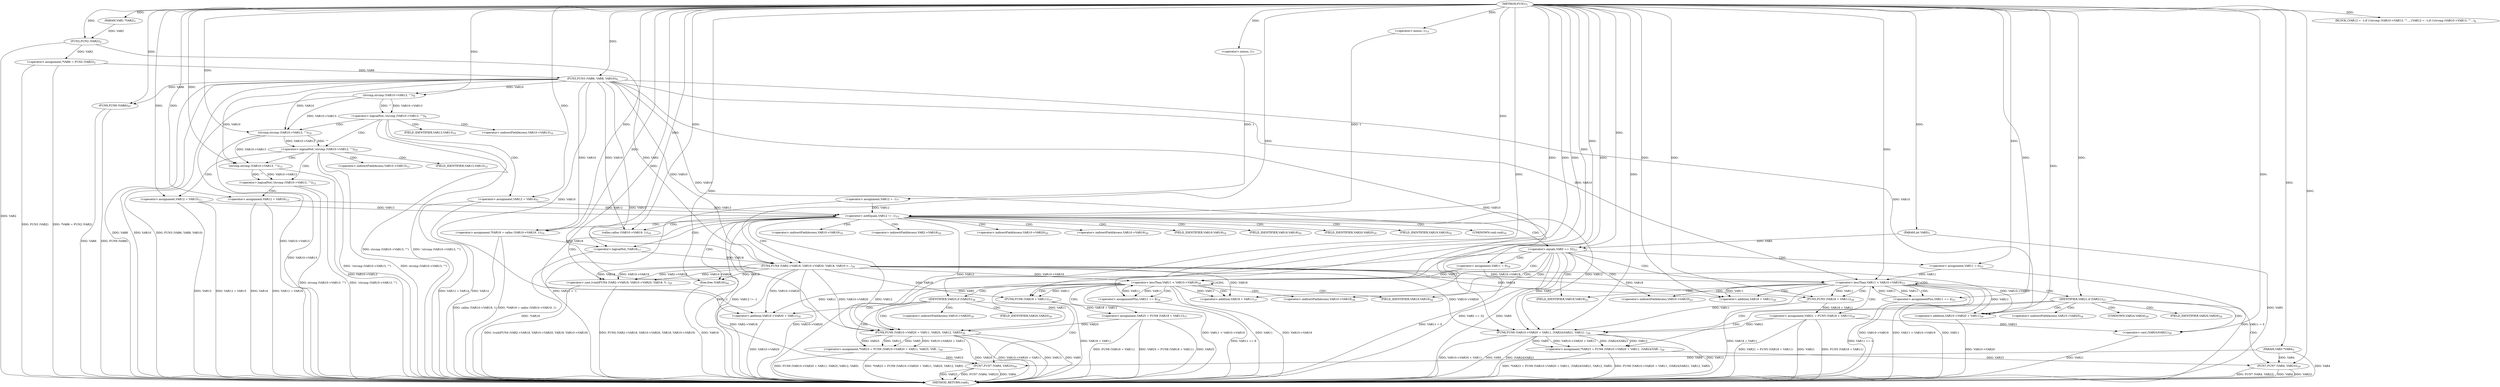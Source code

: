 digraph "FUN1" {  
"8" [label = <(METHOD,FUN1)<SUB>1</SUB>> ]
"191" [label = <(METHOD_RETURN,void)<SUB>1</SUB>> ]
"9" [label = <(PARAM,VAR1 *VAR2)<SUB>1</SUB>> ]
"10" [label = <(PARAM,VAR3 *VAR4)<SUB>1</SUB>> ]
"11" [label = <(PARAM,int VAR5)<SUB>1</SUB>> ]
"14" [label = <(&lt;operator&gt;.assignment,*VAR6 = FUN2 (VAR2))<SUB>2</SUB>> ]
"22" [label = <(FUN3,FUN3 (VAR6, VAR8, VAR10))<SUB>6</SUB>> ]
"26" [label = <(BLOCK,{
		VAR12 = -1;
		if (!strcmp (VAR10-&gt;VAR13, &quot;&quot;...,{
		VAR12 = -1;
		if (!strcmp (VAR10-&gt;VAR13, &quot;&quot;...)<SUB>6</SUB>> ]
"189" [label = <(FUN9,FUN9 (VAR6))<SUB>47</SUB>> ]
"27" [label = <(&lt;operator&gt;.assignment,VAR12 = -1)<SUB>7</SUB>> ]
"16" [label = <(FUN2,FUN2 (VAR2))<SUB>2</SUB>> ]
"32" [label = <(&lt;operator&gt;.logicalNot,!strcmp (VAR10-&gt;VAR13, &quot;&quot;))<SUB>8</SUB>> ]
"69" [label = <(&lt;operator&gt;.notEquals,VAR12 != -1)<SUB>15</SUB>> ]
"29" [label = <(&lt;operator&gt;.minus,-1)<SUB>7</SUB>> ]
"39" [label = <(&lt;operator&gt;.assignment,VAR12 = VAR14)<SUB>9</SUB>> ]
"75" [label = <(&lt;operator&gt;.assignment,*VAR18 = calloc (VAR10-&gt;VAR19, 1))<SUB>16</SUB>> ]
"87" [label = <(&lt;operator&gt;.cast,(void)FUN4 (VAR2-&gt;VAR18, VAR10-&gt;VAR20, VAR18, V...)<SUB>20</SUB>> ]
"187" [label = <(free,free (VAR18))<SUB>44</SUB>> ]
"33" [label = <(strcmp,strcmp (VAR10-&gt;VAR13, &quot;&quot;))<SUB>8</SUB>> ]
"71" [label = <(&lt;operator&gt;.minus,-1)<SUB>15</SUB>> ]
"83" [label = <(&lt;operator&gt;.logicalNot,!VAR18)<SUB>17</SUB>> ]
"101" [label = <(&lt;operator&gt;.equals,VAR5 == 32)<SUB>21</SUB>> ]
"45" [label = <(&lt;operator&gt;.logicalNot,!strcmp (VAR10-&gt;VAR13, &quot;&quot;))<SUB>10</SUB>> ]
"77" [label = <(calloc,calloc (VAR10-&gt;VAR19, 1))<SUB>16</SUB>> ]
"89" [label = <(FUN4,FUN4 (VAR2-&gt;VAR18, VAR10-&gt;VAR20, VAR18, VAR10-&gt;...)<SUB>20</SUB>> ]
"52" [label = <(&lt;operator&gt;.assignment,VAR12 = VAR15)<SUB>11</SUB>> ]
"110" [label = <(&lt;operator&gt;.lessThan,VAR11 &lt; VAR10-&gt;VAR19)<SUB>23</SUB>> ]
"115" [label = <(&lt;operator&gt;.assignmentPlus,VAR11 += 4)<SUB>23</SUB>> ]
"46" [label = <(strcmp,strcmp (VAR10-&gt;VAR13, &quot;&quot;))<SUB>10</SUB>> ]
"107" [label = <(&lt;operator&gt;.assignment,VAR11 = 0)<SUB>23</SUB>> ]
"120" [label = <(&lt;operator&gt;.assignment,VAR21 = FUN5 (VAR18 + VAR11))<SUB>26</SUB>> ]
"153" [label = <(&lt;operator&gt;.lessThan,VAR11 &lt; VAR10-&gt;VAR19)<SUB>34</SUB>> ]
"158" [label = <(&lt;operator&gt;.assignmentPlus,VAR11 += 8)<SUB>34</SUB>> ]
"58" [label = <(&lt;operator&gt;.logicalNot,!strcmp (VAR10-&gt;VAR13, &quot;&quot;))<SUB>12</SUB>> ]
"127" [label = <(IDENTIFIER,VAR21,if (VAR21))<SUB>27</SUB>> ]
"150" [label = <(&lt;operator&gt;.assignment,VAR11 = 0)<SUB>34</SUB>> ]
"163" [label = <(&lt;operator&gt;.assignment,VAR25 = FUN8 (VAR18 + VAR11))<SUB>37</SUB>> ]
"65" [label = <(&lt;operator&gt;.assignment,VAR12 = VAR16)<SUB>13</SUB>> ]
"122" [label = <(FUN5,FUN5 (VAR18 + VAR11))<SUB>26</SUB>> ]
"130" [label = <(&lt;operator&gt;.assignment,*VAR23 = FUN6 (VAR10-&gt;VAR20 + VAR11, (VAR24)VAR...)<SUB>28</SUB>> ]
"143" [label = <(FUN7,FUN7 (VAR4, VAR23))<SUB>29</SUB>> ]
"170" [label = <(IDENTIFIER,VAR25,if (VAR25))<SUB>38</SUB>> ]
"59" [label = <(strcmp,strcmp (VAR10-&gt;VAR13, &quot;&quot;))<SUB>12</SUB>> ]
"123" [label = <(&lt;operator&gt;.addition,VAR18 + VAR11)<SUB>26</SUB>> ]
"165" [label = <(FUN8,FUN8 (VAR18 + VAR11))<SUB>37</SUB>> ]
"173" [label = <(&lt;operator&gt;.assignment,*VAR23 = FUN6 (VAR10-&gt;VAR20 + VAR11, VAR25, VAR...)<SUB>39</SUB>> ]
"184" [label = <(FUN7,FUN7 (VAR4, VAR23))<SUB>40</SUB>> ]
"132" [label = <(FUN6,FUN6 (VAR10-&gt;VAR20 + VAR11, (VAR24)VAR21, VAR12...)<SUB>28</SUB>> ]
"166" [label = <(&lt;operator&gt;.addition,VAR18 + VAR11)<SUB>37</SUB>> ]
"133" [label = <(&lt;operator&gt;.addition,VAR10-&gt;VAR20 + VAR11)<SUB>28</SUB>> ]
"138" [label = <(&lt;operator&gt;.cast,(VAR24)VAR21)<SUB>28</SUB>> ]
"175" [label = <(FUN6,FUN6 (VAR10-&gt;VAR20 + VAR11, VAR25, VAR12, VAR5))<SUB>39</SUB>> ]
"176" [label = <(&lt;operator&gt;.addition,VAR10-&gt;VAR20 + VAR11)<SUB>39</SUB>> ]
"88" [label = <(UNKNOWN,void,void)<SUB>20</SUB>> ]
"78" [label = <(&lt;operator&gt;.indirectFieldAccess,VAR10-&gt;VAR19)<SUB>16</SUB>> ]
"90" [label = <(&lt;operator&gt;.indirectFieldAccess,VAR2-&gt;VAR18)<SUB>20</SUB>> ]
"93" [label = <(&lt;operator&gt;.indirectFieldAccess,VAR10-&gt;VAR20)<SUB>20</SUB>> ]
"97" [label = <(&lt;operator&gt;.indirectFieldAccess,VAR10-&gt;VAR19)<SUB>20</SUB>> ]
"80" [label = <(FIELD_IDENTIFIER,VAR19,VAR19)<SUB>16</SUB>> ]
"92" [label = <(FIELD_IDENTIFIER,VAR18,VAR18)<SUB>20</SUB>> ]
"95" [label = <(FIELD_IDENTIFIER,VAR20,VAR20)<SUB>20</SUB>> ]
"99" [label = <(FIELD_IDENTIFIER,VAR19,VAR19)<SUB>20</SUB>> ]
"47" [label = <(&lt;operator&gt;.indirectFieldAccess,VAR10-&gt;VAR13)<SUB>10</SUB>> ]
"112" [label = <(&lt;operator&gt;.indirectFieldAccess,VAR10-&gt;VAR19)<SUB>23</SUB>> ]
"49" [label = <(FIELD_IDENTIFIER,VAR13,VAR13)<SUB>10</SUB>> ]
"114" [label = <(FIELD_IDENTIFIER,VAR19,VAR19)<SUB>23</SUB>> ]
"155" [label = <(&lt;operator&gt;.indirectFieldAccess,VAR10-&gt;VAR19)<SUB>34</SUB>> ]
"157" [label = <(FIELD_IDENTIFIER,VAR19,VAR19)<SUB>34</SUB>> ]
"60" [label = <(&lt;operator&gt;.indirectFieldAccess,VAR10-&gt;VAR13)<SUB>12</SUB>> ]
"62" [label = <(FIELD_IDENTIFIER,VAR13,VAR13)<SUB>12</SUB>> ]
"134" [label = <(&lt;operator&gt;.indirectFieldAccess,VAR10-&gt;VAR20)<SUB>28</SUB>> ]
"139" [label = <(UNKNOWN,VAR24,VAR24)<SUB>28</SUB>> ]
"136" [label = <(FIELD_IDENTIFIER,VAR20,VAR20)<SUB>28</SUB>> ]
"177" [label = <(&lt;operator&gt;.indirectFieldAccess,VAR10-&gt;VAR20)<SUB>39</SUB>> ]
"179" [label = <(FIELD_IDENTIFIER,VAR20,VAR20)<SUB>39</SUB>> ]
  "10" -> "191"  [ label = "DDG: VAR4"] 
  "11" -> "191"  [ label = "DDG: VAR5"] 
  "16" -> "191"  [ label = "DDG: VAR2"] 
  "14" -> "191"  [ label = "DDG: FUN2 (VAR2)"] 
  "14" -> "191"  [ label = "DDG: *VAR6 = FUN2 (VAR2)"] 
  "22" -> "191"  [ label = "DDG: VAR8"] 
  "22" -> "191"  [ label = "DDG: VAR10"] 
  "22" -> "191"  [ label = "DDG: FUN3 (VAR6, VAR8, VAR10)"] 
  "27" -> "191"  [ label = "DDG: VAR12 = -1"] 
  "33" -> "191"  [ label = "DDG: VAR10-&gt;VAR13"] 
  "32" -> "191"  [ label = "DDG: strcmp (VAR10-&gt;VAR13, &quot;&quot;)"] 
  "32" -> "191"  [ label = "DDG: !strcmp (VAR10-&gt;VAR13, &quot;&quot;)"] 
  "46" -> "191"  [ label = "DDG: VAR10-&gt;VAR13"] 
  "45" -> "191"  [ label = "DDG: strcmp (VAR10-&gt;VAR13, &quot;&quot;)"] 
  "45" -> "191"  [ label = "DDG: !strcmp (VAR10-&gt;VAR13, &quot;&quot;)"] 
  "59" -> "191"  [ label = "DDG: VAR10-&gt;VAR13"] 
  "58" -> "191"  [ label = "DDG: strcmp (VAR10-&gt;VAR13, &quot;&quot;)"] 
  "58" -> "191"  [ label = "DDG: !strcmp (VAR10-&gt;VAR13, &quot;&quot;)"] 
  "65" -> "191"  [ label = "DDG: VAR12 = VAR16"] 
  "52" -> "191"  [ label = "DDG: VAR12 = VAR15"] 
  "39" -> "191"  [ label = "DDG: VAR12 = VAR14"] 
  "69" -> "191"  [ label = "DDG: VAR12"] 
  "69" -> "191"  [ label = "DDG: -1"] 
  "69" -> "191"  [ label = "DDG: VAR12 != -1"] 
  "75" -> "191"  [ label = "DDG: calloc (VAR10-&gt;VAR19, 1)"] 
  "75" -> "191"  [ label = "DDG: *VAR18 = calloc (VAR10-&gt;VAR19, 1)"] 
  "83" -> "191"  [ label = "DDG: !VAR18"] 
  "89" -> "191"  [ label = "DDG: VAR2-&gt;VAR18"] 
  "89" -> "191"  [ label = "DDG: VAR10-&gt;VAR20"] 
  "87" -> "191"  [ label = "DDG: FUN4 (VAR2-&gt;VAR18, VAR10-&gt;VAR20, VAR18, VAR10-&gt;VAR19)"] 
  "87" -> "191"  [ label = "DDG: (void)FUN4 (VAR2-&gt;VAR18, VAR10-&gt;VAR20, VAR18, VAR10-&gt;VAR19)"] 
  "101" -> "191"  [ label = "DDG: VAR5"] 
  "101" -> "191"  [ label = "DDG: VAR5 == 32"] 
  "150" -> "191"  [ label = "DDG: VAR11 = 0"] 
  "153" -> "191"  [ label = "DDG: VAR11"] 
  "153" -> "191"  [ label = "DDG: VAR10-&gt;VAR19"] 
  "153" -> "191"  [ label = "DDG: VAR11 &lt; VAR10-&gt;VAR19"] 
  "163" -> "191"  [ label = "DDG: VAR25"] 
  "165" -> "191"  [ label = "DDG: VAR18 + VAR11"] 
  "163" -> "191"  [ label = "DDG: FUN8 (VAR18 + VAR11)"] 
  "163" -> "191"  [ label = "DDG: VAR25 = FUN8 (VAR18 + VAR11)"] 
  "176" -> "191"  [ label = "DDG: VAR10-&gt;VAR20"] 
  "175" -> "191"  [ label = "DDG: VAR10-&gt;VAR20 + VAR11"] 
  "175" -> "191"  [ label = "DDG: VAR25"] 
  "175" -> "191"  [ label = "DDG: VAR12"] 
  "175" -> "191"  [ label = "DDG: VAR5"] 
  "173" -> "191"  [ label = "DDG: FUN6 (VAR10-&gt;VAR20 + VAR11, VAR25, VAR12, VAR5)"] 
  "173" -> "191"  [ label = "DDG: *VAR23 = FUN6 (VAR10-&gt;VAR20 + VAR11, VAR25, VAR12, VAR5)"] 
  "184" -> "191"  [ label = "DDG: VAR4"] 
  "184" -> "191"  [ label = "DDG: VAR23"] 
  "184" -> "191"  [ label = "DDG: FUN7 (VAR4, VAR23)"] 
  "158" -> "191"  [ label = "DDG: VAR11 += 8"] 
  "107" -> "191"  [ label = "DDG: VAR11 = 0"] 
  "110" -> "191"  [ label = "DDG: VAR11"] 
  "110" -> "191"  [ label = "DDG: VAR10-&gt;VAR19"] 
  "110" -> "191"  [ label = "DDG: VAR11 &lt; VAR10-&gt;VAR19"] 
  "187" -> "191"  [ label = "DDG: VAR18"] 
  "189" -> "191"  [ label = "DDG: VAR6"] 
  "189" -> "191"  [ label = "DDG: FUN9 (VAR6)"] 
  "120" -> "191"  [ label = "DDG: VAR21"] 
  "122" -> "191"  [ label = "DDG: VAR18 + VAR11"] 
  "120" -> "191"  [ label = "DDG: FUN5 (VAR18 + VAR11)"] 
  "120" -> "191"  [ label = "DDG: VAR21 = FUN5 (VAR18 + VAR11)"] 
  "133" -> "191"  [ label = "DDG: VAR10-&gt;VAR20"] 
  "132" -> "191"  [ label = "DDG: VAR10-&gt;VAR20 + VAR11"] 
  "138" -> "191"  [ label = "DDG: VAR21"] 
  "132" -> "191"  [ label = "DDG: (VAR24)VAR21"] 
  "132" -> "191"  [ label = "DDG: VAR12"] 
  "132" -> "191"  [ label = "DDG: VAR5"] 
  "130" -> "191"  [ label = "DDG: FUN6 (VAR10-&gt;VAR20 + VAR11, (VAR24)VAR21, VAR12, VAR5)"] 
  "130" -> "191"  [ label = "DDG: *VAR23 = FUN6 (VAR10-&gt;VAR20 + VAR11, (VAR24)VAR21, VAR12, VAR5)"] 
  "143" -> "191"  [ label = "DDG: VAR4"] 
  "143" -> "191"  [ label = "DDG: VAR23"] 
  "143" -> "191"  [ label = "DDG: FUN7 (VAR4, VAR23)"] 
  "115" -> "191"  [ label = "DDG: VAR11 += 4"] 
  "39" -> "191"  [ label = "DDG: VAR14"] 
  "65" -> "191"  [ label = "DDG: VAR16"] 
  "52" -> "191"  [ label = "DDG: VAR15"] 
  "8" -> "9"  [ label = "DDG: "] 
  "8" -> "10"  [ label = "DDG: "] 
  "8" -> "11"  [ label = "DDG: "] 
  "16" -> "14"  [ label = "DDG: VAR2"] 
  "8" -> "26"  [ label = "DDG: "] 
  "14" -> "22"  [ label = "DDG: VAR6"] 
  "8" -> "22"  [ label = "DDG: "] 
  "29" -> "27"  [ label = "DDG: 1"] 
  "22" -> "189"  [ label = "DDG: VAR6"] 
  "8" -> "189"  [ label = "DDG: "] 
  "9" -> "16"  [ label = "DDG: VAR2"] 
  "8" -> "16"  [ label = "DDG: "] 
  "8" -> "29"  [ label = "DDG: "] 
  "33" -> "32"  [ label = "DDG: VAR10-&gt;VAR13"] 
  "33" -> "32"  [ label = "DDG: &quot;&quot;"] 
  "8" -> "39"  [ label = "DDG: "] 
  "27" -> "69"  [ label = "DDG: VAR12"] 
  "65" -> "69"  [ label = "DDG: VAR12"] 
  "52" -> "69"  [ label = "DDG: VAR12"] 
  "39" -> "69"  [ label = "DDG: VAR12"] 
  "8" -> "69"  [ label = "DDG: "] 
  "71" -> "69"  [ label = "DDG: 1"] 
  "22" -> "75"  [ label = "DDG: VAR10"] 
  "8" -> "75"  [ label = "DDG: "] 
  "89" -> "87"  [ label = "DDG: VAR2-&gt;VAR18"] 
  "89" -> "87"  [ label = "DDG: VAR10-&gt;VAR20"] 
  "89" -> "87"  [ label = "DDG: VAR18"] 
  "89" -> "87"  [ label = "DDG: VAR10-&gt;VAR19"] 
  "22" -> "33"  [ label = "DDG: VAR10"] 
  "8" -> "33"  [ label = "DDG: "] 
  "8" -> "71"  [ label = "DDG: "] 
  "89" -> "187"  [ label = "DDG: VAR18"] 
  "8" -> "187"  [ label = "DDG: "] 
  "22" -> "77"  [ label = "DDG: VAR10"] 
  "8" -> "77"  [ label = "DDG: "] 
  "75" -> "83"  [ label = "DDG: VAR18"] 
  "8" -> "83"  [ label = "DDG: "] 
  "16" -> "89"  [ label = "DDG: VAR2"] 
  "22" -> "89"  [ label = "DDG: VAR10"] 
  "83" -> "89"  [ label = "DDG: VAR18"] 
  "8" -> "89"  [ label = "DDG: "] 
  "11" -> "101"  [ label = "DDG: VAR5"] 
  "8" -> "101"  [ label = "DDG: "] 
  "46" -> "45"  [ label = "DDG: VAR10-&gt;VAR13"] 
  "46" -> "45"  [ label = "DDG: &quot;&quot;"] 
  "8" -> "52"  [ label = "DDG: "] 
  "8" -> "115"  [ label = "DDG: "] 
  "22" -> "46"  [ label = "DDG: VAR10"] 
  "33" -> "46"  [ label = "DDG: VAR10-&gt;VAR13"] 
  "8" -> "46"  [ label = "DDG: "] 
  "8" -> "107"  [ label = "DDG: "] 
  "107" -> "110"  [ label = "DDG: VAR11"] 
  "115" -> "110"  [ label = "DDG: VAR11"] 
  "8" -> "110"  [ label = "DDG: "] 
  "22" -> "110"  [ label = "DDG: VAR10"] 
  "89" -> "110"  [ label = "DDG: VAR10-&gt;VAR19"] 
  "110" -> "115"  [ label = "DDG: VAR11"] 
  "122" -> "120"  [ label = "DDG: VAR18 + VAR11"] 
  "8" -> "158"  [ label = "DDG: "] 
  "8" -> "127"  [ label = "DDG: "] 
  "8" -> "150"  [ label = "DDG: "] 
  "150" -> "153"  [ label = "DDG: VAR11"] 
  "158" -> "153"  [ label = "DDG: VAR11"] 
  "8" -> "153"  [ label = "DDG: "] 
  "22" -> "153"  [ label = "DDG: VAR10"] 
  "89" -> "153"  [ label = "DDG: VAR10-&gt;VAR19"] 
  "153" -> "158"  [ label = "DDG: VAR11"] 
  "165" -> "163"  [ label = "DDG: VAR18 + VAR11"] 
  "59" -> "58"  [ label = "DDG: VAR10-&gt;VAR13"] 
  "59" -> "58"  [ label = "DDG: &quot;&quot;"] 
  "8" -> "65"  [ label = "DDG: "] 
  "89" -> "122"  [ label = "DDG: VAR18"] 
  "8" -> "122"  [ label = "DDG: "] 
  "110" -> "122"  [ label = "DDG: VAR11"] 
  "132" -> "130"  [ label = "DDG: VAR10-&gt;VAR20 + VAR11"] 
  "132" -> "130"  [ label = "DDG: (VAR24)VAR21"] 
  "132" -> "130"  [ label = "DDG: VAR12"] 
  "132" -> "130"  [ label = "DDG: VAR5"] 
  "8" -> "170"  [ label = "DDG: "] 
  "22" -> "59"  [ label = "DDG: VAR10"] 
  "46" -> "59"  [ label = "DDG: VAR10-&gt;VAR13"] 
  "8" -> "59"  [ label = "DDG: "] 
  "89" -> "123"  [ label = "DDG: VAR18"] 
  "8" -> "123"  [ label = "DDG: "] 
  "110" -> "123"  [ label = "DDG: VAR11"] 
  "10" -> "143"  [ label = "DDG: VAR4"] 
  "8" -> "143"  [ label = "DDG: "] 
  "130" -> "143"  [ label = "DDG: VAR23"] 
  "89" -> "165"  [ label = "DDG: VAR18"] 
  "8" -> "165"  [ label = "DDG: "] 
  "153" -> "165"  [ label = "DDG: VAR11"] 
  "175" -> "173"  [ label = "DDG: VAR10-&gt;VAR20 + VAR11"] 
  "175" -> "173"  [ label = "DDG: VAR25"] 
  "175" -> "173"  [ label = "DDG: VAR12"] 
  "175" -> "173"  [ label = "DDG: VAR5"] 
  "22" -> "132"  [ label = "DDG: VAR10"] 
  "89" -> "132"  [ label = "DDG: VAR10-&gt;VAR20"] 
  "8" -> "132"  [ label = "DDG: "] 
  "110" -> "132"  [ label = "DDG: VAR11"] 
  "120" -> "132"  [ label = "DDG: VAR21"] 
  "69" -> "132"  [ label = "DDG: VAR12"] 
  "101" -> "132"  [ label = "DDG: VAR5"] 
  "89" -> "166"  [ label = "DDG: VAR18"] 
  "8" -> "166"  [ label = "DDG: "] 
  "153" -> "166"  [ label = "DDG: VAR11"] 
  "10" -> "184"  [ label = "DDG: VAR4"] 
  "8" -> "184"  [ label = "DDG: "] 
  "173" -> "184"  [ label = "DDG: VAR23"] 
  "22" -> "133"  [ label = "DDG: VAR10"] 
  "89" -> "133"  [ label = "DDG: VAR10-&gt;VAR20"] 
  "8" -> "133"  [ label = "DDG: "] 
  "110" -> "133"  [ label = "DDG: VAR11"] 
  "120" -> "138"  [ label = "DDG: VAR21"] 
  "8" -> "138"  [ label = "DDG: "] 
  "22" -> "175"  [ label = "DDG: VAR10"] 
  "89" -> "175"  [ label = "DDG: VAR10-&gt;VAR20"] 
  "8" -> "175"  [ label = "DDG: "] 
  "153" -> "175"  [ label = "DDG: VAR11"] 
  "163" -> "175"  [ label = "DDG: VAR25"] 
  "69" -> "175"  [ label = "DDG: VAR12"] 
  "101" -> "175"  [ label = "DDG: VAR5"] 
  "22" -> "176"  [ label = "DDG: VAR10"] 
  "89" -> "176"  [ label = "DDG: VAR10-&gt;VAR20"] 
  "8" -> "176"  [ label = "DDG: "] 
  "153" -> "176"  [ label = "DDG: VAR11"] 
  "32" -> "47"  [ label = "CDG: "] 
  "32" -> "49"  [ label = "CDG: "] 
  "32" -> "46"  [ label = "CDG: "] 
  "32" -> "45"  [ label = "CDG: "] 
  "32" -> "39"  [ label = "CDG: "] 
  "69" -> "77"  [ label = "CDG: "] 
  "69" -> "75"  [ label = "CDG: "] 
  "69" -> "95"  [ label = "CDG: "] 
  "69" -> "92"  [ label = "CDG: "] 
  "69" -> "87"  [ label = "CDG: "] 
  "69" -> "97"  [ label = "CDG: "] 
  "69" -> "93"  [ label = "CDG: "] 
  "69" -> "101"  [ label = "CDG: "] 
  "69" -> "187"  [ label = "CDG: "] 
  "69" -> "90"  [ label = "CDG: "] 
  "69" -> "80"  [ label = "CDG: "] 
  "69" -> "88"  [ label = "CDG: "] 
  "69" -> "89"  [ label = "CDG: "] 
  "69" -> "99"  [ label = "CDG: "] 
  "69" -> "83"  [ label = "CDG: "] 
  "69" -> "78"  [ label = "CDG: "] 
  "101" -> "107"  [ label = "CDG: "] 
  "101" -> "114"  [ label = "CDG: "] 
  "101" -> "150"  [ label = "CDG: "] 
  "101" -> "153"  [ label = "CDG: "] 
  "101" -> "112"  [ label = "CDG: "] 
  "101" -> "155"  [ label = "CDG: "] 
  "101" -> "157"  [ label = "CDG: "] 
  "101" -> "110"  [ label = "CDG: "] 
  "45" -> "60"  [ label = "CDG: "] 
  "45" -> "52"  [ label = "CDG: "] 
  "45" -> "59"  [ label = "CDG: "] 
  "45" -> "58"  [ label = "CDG: "] 
  "45" -> "62"  [ label = "CDG: "] 
  "110" -> "115"  [ label = "CDG: "] 
  "110" -> "120"  [ label = "CDG: "] 
  "110" -> "114"  [ label = "CDG: "] 
  "110" -> "112"  [ label = "CDG: "] 
  "110" -> "127"  [ label = "CDG: "] 
  "110" -> "122"  [ label = "CDG: "] 
  "110" -> "123"  [ label = "CDG: "] 
  "110" -> "110"  [ label = "CDG: "] 
  "153" -> "163"  [ label = "CDG: "] 
  "153" -> "153"  [ label = "CDG: "] 
  "153" -> "170"  [ label = "CDG: "] 
  "153" -> "155"  [ label = "CDG: "] 
  "153" -> "158"  [ label = "CDG: "] 
  "153" -> "166"  [ label = "CDG: "] 
  "153" -> "157"  [ label = "CDG: "] 
  "153" -> "165"  [ label = "CDG: "] 
  "58" -> "65"  [ label = "CDG: "] 
  "127" -> "136"  [ label = "CDG: "] 
  "127" -> "132"  [ label = "CDG: "] 
  "127" -> "134"  [ label = "CDG: "] 
  "127" -> "138"  [ label = "CDG: "] 
  "127" -> "130"  [ label = "CDG: "] 
  "127" -> "139"  [ label = "CDG: "] 
  "127" -> "143"  [ label = "CDG: "] 
  "127" -> "133"  [ label = "CDG: "] 
  "170" -> "179"  [ label = "CDG: "] 
  "170" -> "184"  [ label = "CDG: "] 
  "170" -> "173"  [ label = "CDG: "] 
  "170" -> "176"  [ label = "CDG: "] 
  "170" -> "177"  [ label = "CDG: "] 
  "170" -> "175"  [ label = "CDG: "] 
}
